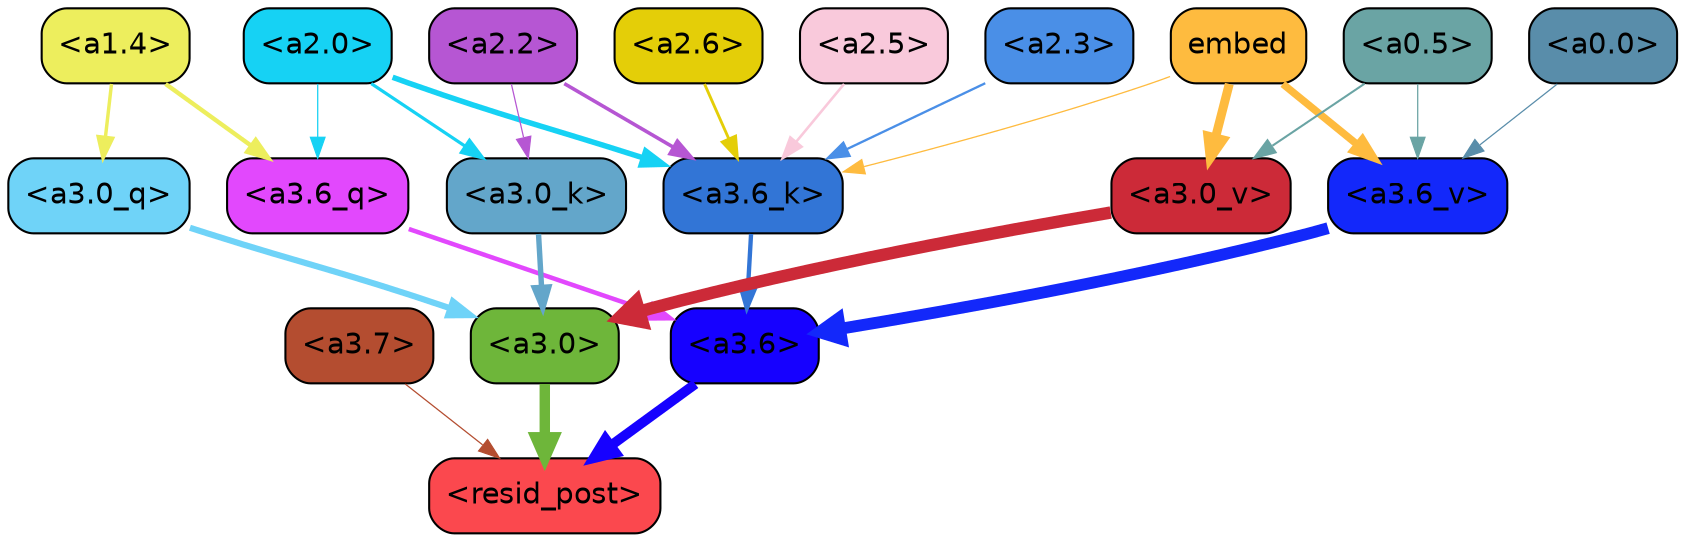 strict digraph "" {
	graph [bgcolor=transparent,
		layout=dot,
		overlap=false,
		splines=true
	];
	"<a3.7>"	[color=black,
		fillcolor="#b44d30",
		fontname=Helvetica,
		shape=box,
		style="filled, rounded"];
	"<resid_post>"	[color=black,
		fillcolor="#fb484e",
		fontname=Helvetica,
		shape=box,
		style="filled, rounded"];
	"<a3.7>" -> "<resid_post>"	[color="#b44d30",
		penwidth=0.6];
	"<a3.6>"	[color=black,
		fillcolor="#1601ff",
		fontname=Helvetica,
		shape=box,
		style="filled, rounded"];
	"<a3.6>" -> "<resid_post>"	[color="#1601ff",
		penwidth=4.748674273490906];
	"<a3.0>"	[color=black,
		fillcolor="#6eb63a",
		fontname=Helvetica,
		shape=box,
		style="filled, rounded"];
	"<a3.0>" -> "<resid_post>"	[color="#6eb63a",
		penwidth=5.004031300544739];
	"<a3.6_q>"	[color=black,
		fillcolor="#e248fd",
		fontname=Helvetica,
		shape=box,
		style="filled, rounded"];
	"<a3.6_q>" -> "<a3.6>"	[color="#e248fd",
		penwidth=2.1656854450702667];
	"<a3.0_q>"	[color=black,
		fillcolor="#6fd3f8",
		fontname=Helvetica,
		shape=box,
		style="filled, rounded"];
	"<a3.0_q>" -> "<a3.0>"	[color="#6fd3f8",
		penwidth=2.95696559548378];
	"<a3.6_k>"	[color=black,
		fillcolor="#3275d6",
		fontname=Helvetica,
		shape=box,
		style="filled, rounded"];
	"<a3.6_k>" -> "<a3.6>"	[color="#3275d6",
		penwidth=2.086437076330185];
	"<a3.0_k>"	[color=black,
		fillcolor="#63a6ca",
		fontname=Helvetica,
		shape=box,
		style="filled, rounded"];
	"<a3.0_k>" -> "<a3.0>"	[color="#63a6ca",
		penwidth=2.5988530814647675];
	"<a3.6_v>"	[color=black,
		fillcolor="#1328fa",
		fontname=Helvetica,
		shape=box,
		style="filled, rounded"];
	"<a3.6_v>" -> "<a3.6>"	[color="#1328fa",
		penwidth=5.669987380504608];
	"<a3.0_v>"	[color=black,
		fillcolor="#cc2a38",
		fontname=Helvetica,
		shape=box,
		style="filled, rounded"];
	"<a3.0_v>" -> "<a3.0>"	[color="#cc2a38",
		penwidth=5.9515902400016785];
	"<a2.0>"	[color=black,
		fillcolor="#16d2f4",
		fontname=Helvetica,
		shape=box,
		style="filled, rounded"];
	"<a2.0>" -> "<a3.6_q>"	[color="#16d2f4",
		penwidth=0.6];
	"<a2.0>" -> "<a3.6_k>"	[color="#16d2f4",
		penwidth=2.6423546075820923];
	"<a2.0>" -> "<a3.0_k>"	[color="#16d2f4",
		penwidth=1.5482127666473389];
	"<a1.4>"	[color=black,
		fillcolor="#edee5d",
		fontname=Helvetica,
		shape=box,
		style="filled, rounded"];
	"<a1.4>" -> "<a3.6_q>"	[color="#edee5d",
		penwidth=2.1035547256469727];
	"<a1.4>" -> "<a3.0_q>"	[color="#edee5d",
		penwidth=1.6541699171066284];
	"<a2.6>"	[color=black,
		fillcolor="#e4ce08",
		fontname=Helvetica,
		shape=box,
		style="filled, rounded"];
	"<a2.6>" -> "<a3.6_k>"	[color="#e4ce08",
		penwidth=1.3718644380569458];
	"<a2.5>"	[color=black,
		fillcolor="#f9c9db",
		fontname=Helvetica,
		shape=box,
		style="filled, rounded"];
	"<a2.5>" -> "<a3.6_k>"	[color="#f9c9db",
		penwidth=1.231603980064392];
	"<a2.3>"	[color=black,
		fillcolor="#4a8fe7",
		fontname=Helvetica,
		shape=box,
		style="filled, rounded"];
	"<a2.3>" -> "<a3.6_k>"	[color="#4a8fe7",
		penwidth=1.1117559671401978];
	"<a2.2>"	[color=black,
		fillcolor="#b656d3",
		fontname=Helvetica,
		shape=box,
		style="filled, rounded"];
	"<a2.2>" -> "<a3.6_k>"	[color="#b656d3",
		penwidth=1.7315057516098022];
	"<a2.2>" -> "<a3.0_k>"	[color="#b656d3",
		penwidth=0.6];
	embed	[color=black,
		fillcolor="#febb3f",
		fontname=Helvetica,
		shape=box,
		style="filled, rounded"];
	embed -> "<a3.6_k>"	[color="#febb3f",
		penwidth=0.6229734420776367];
	embed -> "<a3.6_v>"	[color="#febb3f",
		penwidth=3.56406831741333];
	embed -> "<a3.0_v>"	[color="#febb3f",
		penwidth=4.293717980384827];
	"<a0.5>"	[color=black,
		fillcolor="#6aa4a4",
		fontname=Helvetica,
		shape=box,
		style="filled, rounded"];
	"<a0.5>" -> "<a3.6_v>"	[color="#6aa4a4",
		penwidth=0.6];
	"<a0.5>" -> "<a3.0_v>"	[color="#6aa4a4",
		penwidth=0.9916514158248901];
	"<a0.0>"	[color=black,
		fillcolor="#598daa",
		fontname=Helvetica,
		shape=box,
		style="filled, rounded"];
	"<a0.0>" -> "<a3.6_v>"	[color="#598daa",
		penwidth=0.6];
}

